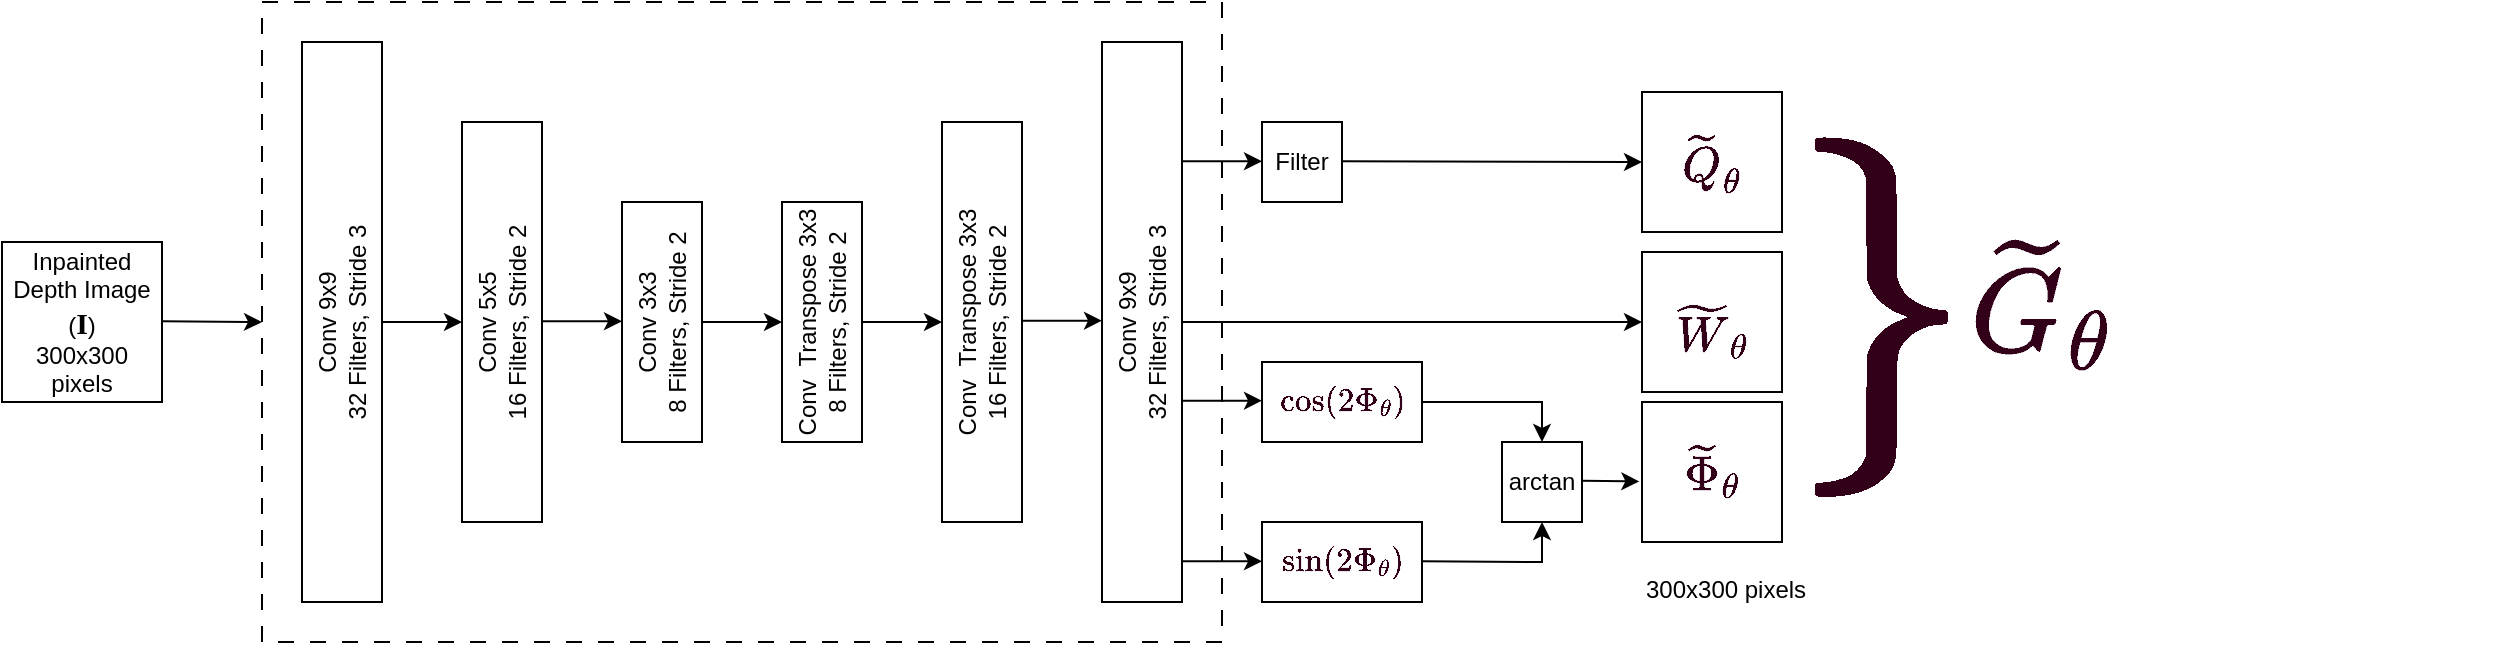 <mxfile version="25.0.3" pages="2">
  <diagram name="Page-1" id="3NkPEegQpbnoy04LoR7H">
    <mxGraphModel dx="908" dy="529" grid="1" gridSize="10" guides="1" tooltips="1" connect="1" arrows="1" fold="1" page="1" pageScale="1" pageWidth="1169" pageHeight="827" math="1" shadow="0">
      <root>
        <mxCell id="0" />
        <mxCell id="1" parent="0" />
        <mxCell id="99oMwOxSA2TOYPoTBWzr-1" value="Conv 9x9&lt;div&gt;32 Filters, Stride 3&lt;/div&gt;" style="rounded=0;whiteSpace=wrap;html=1;rotation=-90;" vertex="1" parent="1">
          <mxGeometry x="40" y="160" width="280" height="40" as="geometry" />
        </mxCell>
        <mxCell id="99oMwOxSA2TOYPoTBWzr-2" value="Conv 9x9&lt;div&gt;32 Filters, Stride 3&lt;/div&gt;" style="rounded=0;whiteSpace=wrap;html=1;rotation=-90;" vertex="1" parent="1">
          <mxGeometry x="440" y="160" width="280" height="40" as="geometry" />
        </mxCell>
        <mxCell id="99oMwOxSA2TOYPoTBWzr-3" value="Conv 5x5&lt;div&gt;16 Filters, Stride 2&lt;/div&gt;" style="rounded=0;whiteSpace=wrap;html=1;rotation=-90;" vertex="1" parent="1">
          <mxGeometry x="160" y="160" width="200" height="40" as="geometry" />
        </mxCell>
        <mxCell id="99oMwOxSA2TOYPoTBWzr-4" value="Conv&amp;nbsp; Transpose 3x3&lt;div&gt;8 Filters, Stride 2&lt;/div&gt;" style="rounded=0;whiteSpace=wrap;html=1;rotation=-90;" vertex="1" parent="1">
          <mxGeometry x="360" y="160" width="120" height="40" as="geometry" />
        </mxCell>
        <mxCell id="99oMwOxSA2TOYPoTBWzr-5" value="Conv&amp;nbsp; Transpose 3x3&lt;div&gt;16 Filters, Stride 2&lt;/div&gt;" style="rounded=0;whiteSpace=wrap;html=1;rotation=-90;" vertex="1" parent="1">
          <mxGeometry x="400" y="160" width="200" height="40" as="geometry" />
        </mxCell>
        <mxCell id="99oMwOxSA2TOYPoTBWzr-6" value="Conv 3x3&lt;div&gt;8 Filters, Stride 2&lt;/div&gt;" style="rounded=0;whiteSpace=wrap;html=1;rotation=-90;" vertex="1" parent="1">
          <mxGeometry x="280" y="160" width="120" height="40" as="geometry" />
        </mxCell>
        <mxCell id="99oMwOxSA2TOYPoTBWzr-8" value="" style="endArrow=classic;html=1;rounded=0;exitX=0.5;exitY=1;exitDx=0;exitDy=0;" edge="1" parent="1" source="99oMwOxSA2TOYPoTBWzr-1">
          <mxGeometry width="50" height="50" relative="1" as="geometry">
            <mxPoint x="190" y="230" as="sourcePoint" />
            <mxPoint x="240" y="180" as="targetPoint" />
          </mxGeometry>
        </mxCell>
        <mxCell id="99oMwOxSA2TOYPoTBWzr-9" value="" style="endArrow=classic;html=1;rounded=0;exitX=0.5;exitY=1;exitDx=0;exitDy=0;" edge="1" parent="1">
          <mxGeometry width="50" height="50" relative="1" as="geometry">
            <mxPoint x="280" y="179.67" as="sourcePoint" />
            <mxPoint x="320" y="179.67" as="targetPoint" />
          </mxGeometry>
        </mxCell>
        <mxCell id="99oMwOxSA2TOYPoTBWzr-13" value="Filter" style="whiteSpace=wrap;html=1;aspect=fixed;" vertex="1" parent="1">
          <mxGeometry x="640" y="80" width="40" height="40" as="geometry" />
        </mxCell>
        <mxCell id="99oMwOxSA2TOYPoTBWzr-18" value="" style="rounded=0;whiteSpace=wrap;html=1;fillColor=none;" vertex="1" parent="1">
          <mxGeometry x="640" y="200" width="80" height="40" as="geometry" />
        </mxCell>
        <mxCell id="99oMwOxSA2TOYPoTBWzr-19" value="&lt;span style=&quot;font-family: SFMono-Regular, Menlo, Monaco, Consolas, &amp;quot;Liberation Mono&amp;quot;, &amp;quot;Courier New&amp;quot;, monospace; font-size: 14px; text-align: left; background-color: rgb(255, 255, 255);&quot;&gt;&lt;font color=&quot;#33001a&quot;&gt;` sin(2 Phi_theta)`&lt;/font&gt;&lt;/span&gt;" style="text;html=1;align=center;verticalAlign=middle;whiteSpace=wrap;rounded=0;" vertex="1" parent="1">
          <mxGeometry x="650" y="285" width="60" height="30" as="geometry" />
        </mxCell>
        <mxCell id="99oMwOxSA2TOYPoTBWzr-20" value="300x300 pixels" style="text;html=1;whiteSpace=wrap;overflow=hidden;rounded=0;" vertex="1" parent="1">
          <mxGeometry x="830" y="300" width="90" height="20" as="geometry" />
        </mxCell>
        <mxCell id="99oMwOxSA2TOYPoTBWzr-21" value="&lt;span style=&quot;font-family: SFMono-Regular, Menlo, Monaco, Consolas, &amp;quot;Liberation Mono&amp;quot;, &amp;quot;Courier New&amp;quot;, monospace; font-size: 14px; text-align: left; background-color: rgb(255, 255, 255);&quot;&gt;&lt;font color=&quot;#33001a&quot;&gt;` cos(2 Phi_theta)`&lt;/font&gt;&lt;/span&gt;" style="text;html=1;align=center;verticalAlign=middle;whiteSpace=wrap;rounded=0;" vertex="1" parent="1">
          <mxGeometry x="650" y="205" width="60" height="30" as="geometry" />
        </mxCell>
        <mxCell id="99oMwOxSA2TOYPoTBWzr-22" value="" style="rounded=0;whiteSpace=wrap;html=1;fillColor=none;" vertex="1" parent="1">
          <mxGeometry x="640" y="280" width="80" height="40" as="geometry" />
        </mxCell>
        <mxCell id="99oMwOxSA2TOYPoTBWzr-23" value="arctan" style="whiteSpace=wrap;html=1;aspect=fixed;" vertex="1" parent="1">
          <mxGeometry x="760" y="240" width="40" height="40" as="geometry" />
        </mxCell>
        <mxCell id="99oMwOxSA2TOYPoTBWzr-24" value="&lt;span style=&quot;text-align: left; background-color: rgb(255, 255, 255);&quot;&gt;&lt;font face=&quot;Times New Roman&quot; style=&quot;font-size: 24px;&quot; color=&quot;#33001a&quot;&gt;` tilde(\textbW)_theta`&lt;/font&gt;&lt;/span&gt;" style="text;html=1;align=center;verticalAlign=middle;whiteSpace=wrap;rounded=0;fontStyle=0" vertex="1" parent="1">
          <mxGeometry x="835" y="170" width="60" height="30" as="geometry" />
        </mxCell>
        <mxCell id="99oMwOxSA2TOYPoTBWzr-26" value="&lt;span style=&quot;text-align: left; background-color: rgb(255, 255, 255);&quot;&gt;&lt;font face=&quot;Times New Roman&quot; style=&quot;font-size: 24px;&quot; color=&quot;#33001a&quot;&gt;` tilde(\textb Phi)_theta`&lt;/font&gt;&lt;/span&gt;" style="text;html=1;align=center;verticalAlign=middle;whiteSpace=wrap;rounded=0;" vertex="1" parent="1">
          <mxGeometry x="835" y="240" width="60" height="30" as="geometry" />
        </mxCell>
        <mxCell id="99oMwOxSA2TOYPoTBWzr-27" value="&lt;span style=&quot;text-align: left; background-color: rgb(255, 255, 255);&quot;&gt;&lt;font face=&quot;Times New Roman&quot; style=&quot;font-size: 24px;&quot; color=&quot;#33001a&quot;&gt;` tilde(\textbQ)_theta`&lt;/font&gt;&lt;/span&gt;" style="text;html=1;align=center;verticalAlign=middle;whiteSpace=wrap;rounded=0;" vertex="1" parent="1">
          <mxGeometry x="835" y="85" width="60" height="30" as="geometry" />
        </mxCell>
        <mxCell id="99oMwOxSA2TOYPoTBWzr-29" value="" style="whiteSpace=wrap;html=1;aspect=fixed;fillColor=none;" vertex="1" parent="1">
          <mxGeometry x="830" y="65" width="70" height="70" as="geometry" />
        </mxCell>
        <mxCell id="99oMwOxSA2TOYPoTBWzr-30" value="" style="whiteSpace=wrap;html=1;aspect=fixed;fillColor=none;" vertex="1" parent="1">
          <mxGeometry x="830" y="145" width="70" height="70" as="geometry" />
        </mxCell>
        <mxCell id="99oMwOxSA2TOYPoTBWzr-31" value="" style="whiteSpace=wrap;html=1;aspect=fixed;fillColor=none;" vertex="1" parent="1">
          <mxGeometry x="830" y="220" width="70" height="70" as="geometry" />
        </mxCell>
        <mxCell id="99oMwOxSA2TOYPoTBWzr-32" value="&lt;span style=&quot;text-align: left; background-color: rgb(255, 255, 255);&quot;&gt;&lt;font style=&quot;&quot; color=&quot;#33001a&quot;&gt;&lt;font style=&quot;font-size: 150px;&quot; face=&quot;SFMono-Regular, Menlo, Monaco, Consolas, Liberation Mono, Courier New, monospace&quot;&gt;&lt;span style=&quot;line-height: 100%;&quot;&gt;`}`&lt;/span&gt;&lt;/font&gt;&lt;/font&gt;&lt;/span&gt;" style="text;html=1;align=center;verticalAlign=middle;whiteSpace=wrap;rounded=0;" vertex="1" parent="1">
          <mxGeometry x="920" y="90" width="60" height="180" as="geometry" />
        </mxCell>
        <mxCell id="99oMwOxSA2TOYPoTBWzr-34" value="&lt;span style=&quot;font-family: SFMono-Regular, Menlo, Monaco, Consolas, &amp;quot;Liberation Mono&amp;quot;, &amp;quot;Courier New&amp;quot;, monospace; text-align: left; background-color: rgb(255, 255, 255);&quot;&gt;&lt;font style=&quot;font-size: 50px;&quot; color=&quot;#33001a&quot;&gt;` tilde(G)_theta`&lt;/font&gt;&lt;/span&gt;" style="text;html=1;align=center;verticalAlign=middle;whiteSpace=wrap;rounded=0;" vertex="1" parent="1">
          <mxGeometry x="1000" y="109" width="60" height="126" as="geometry" />
        </mxCell>
        <mxCell id="99oMwOxSA2TOYPoTBWzr-35" value="" style="endArrow=classic;html=1;rounded=0;exitX=0.5;exitY=1;exitDx=0;exitDy=0;" edge="1" parent="1">
          <mxGeometry width="50" height="50" relative="1" as="geometry">
            <mxPoint x="360" y="180" as="sourcePoint" />
            <mxPoint x="400" y="180" as="targetPoint" />
          </mxGeometry>
        </mxCell>
        <mxCell id="99oMwOxSA2TOYPoTBWzr-36" value="" style="endArrow=classic;html=1;rounded=0;exitX=0.5;exitY=1;exitDx=0;exitDy=0;" edge="1" parent="1">
          <mxGeometry width="50" height="50" relative="1" as="geometry">
            <mxPoint x="440" y="180" as="sourcePoint" />
            <mxPoint x="480" y="180" as="targetPoint" />
          </mxGeometry>
        </mxCell>
        <mxCell id="99oMwOxSA2TOYPoTBWzr-37" value="" style="endArrow=classic;html=1;rounded=0;exitX=0.5;exitY=1;exitDx=0;exitDy=0;" edge="1" parent="1">
          <mxGeometry width="50" height="50" relative="1" as="geometry">
            <mxPoint x="520" y="179.33" as="sourcePoint" />
            <mxPoint x="560" y="179.33" as="targetPoint" />
          </mxGeometry>
        </mxCell>
        <mxCell id="99oMwOxSA2TOYPoTBWzr-38" value="" style="endArrow=classic;html=1;rounded=0;exitX=0.5;exitY=1;exitDx=0;exitDy=0;" edge="1" parent="1">
          <mxGeometry width="50" height="50" relative="1" as="geometry">
            <mxPoint x="600" y="299.67" as="sourcePoint" />
            <mxPoint x="640" y="299.67" as="targetPoint" />
          </mxGeometry>
        </mxCell>
        <mxCell id="99oMwOxSA2TOYPoTBWzr-39" value="" style="endArrow=classic;html=1;rounded=0;exitX=0.5;exitY=1;exitDx=0;exitDy=0;" edge="1" parent="1">
          <mxGeometry width="50" height="50" relative="1" as="geometry">
            <mxPoint x="600" y="219.33" as="sourcePoint" />
            <mxPoint x="640" y="219.33" as="targetPoint" />
          </mxGeometry>
        </mxCell>
        <mxCell id="99oMwOxSA2TOYPoTBWzr-40" value="" style="endArrow=classic;html=1;rounded=0;exitX=0.5;exitY=1;exitDx=0;exitDy=0;" edge="1" parent="1">
          <mxGeometry width="50" height="50" relative="1" as="geometry">
            <mxPoint x="600" y="99.67" as="sourcePoint" />
            <mxPoint x="640" y="99.67" as="targetPoint" />
          </mxGeometry>
        </mxCell>
        <mxCell id="99oMwOxSA2TOYPoTBWzr-41" value="" style="endArrow=classic;html=1;rounded=0;exitX=0.5;exitY=1;exitDx=0;exitDy=0;entryX=0;entryY=0.5;entryDx=0;entryDy=0;" edge="1" parent="1" target="99oMwOxSA2TOYPoTBWzr-30">
          <mxGeometry width="50" height="50" relative="1" as="geometry">
            <mxPoint x="600" y="180" as="sourcePoint" />
            <mxPoint x="800" y="180" as="targetPoint" />
          </mxGeometry>
        </mxCell>
        <mxCell id="99oMwOxSA2TOYPoTBWzr-42" value="" style="endArrow=classic;html=1;rounded=0;exitX=0.5;exitY=1;exitDx=0;exitDy=0;entryX=0.5;entryY=0;entryDx=0;entryDy=0;" edge="1" parent="1" target="99oMwOxSA2TOYPoTBWzr-23">
          <mxGeometry width="50" height="50" relative="1" as="geometry">
            <mxPoint x="720" y="220" as="sourcePoint" />
            <mxPoint x="760" y="220" as="targetPoint" />
            <Array as="points">
              <mxPoint x="780" y="220" />
            </Array>
          </mxGeometry>
        </mxCell>
        <mxCell id="99oMwOxSA2TOYPoTBWzr-43" value="" style="endArrow=classic;html=1;rounded=0;exitX=0.5;exitY=1;exitDx=0;exitDy=0;entryX=-0.019;entryY=0.567;entryDx=0;entryDy=0;entryPerimeter=0;" edge="1" parent="1" target="99oMwOxSA2TOYPoTBWzr-31">
          <mxGeometry width="50" height="50" relative="1" as="geometry">
            <mxPoint x="800" y="259.33" as="sourcePoint" />
            <mxPoint x="840" y="259.33" as="targetPoint" />
          </mxGeometry>
        </mxCell>
        <mxCell id="99oMwOxSA2TOYPoTBWzr-44" value="" style="endArrow=classic;html=1;rounded=0;exitX=0.5;exitY=1;exitDx=0;exitDy=0;" edge="1" parent="1">
          <mxGeometry width="50" height="50" relative="1" as="geometry">
            <mxPoint x="680" y="99.67" as="sourcePoint" />
            <mxPoint x="830" y="100" as="targetPoint" />
          </mxGeometry>
        </mxCell>
        <mxCell id="99oMwOxSA2TOYPoTBWzr-45" value="" style="endArrow=classic;html=1;rounded=0;exitX=0.5;exitY=1;exitDx=0;exitDy=0;entryX=0.5;entryY=1;entryDx=0;entryDy=0;" edge="1" parent="1" target="99oMwOxSA2TOYPoTBWzr-23">
          <mxGeometry width="50" height="50" relative="1" as="geometry">
            <mxPoint x="720" y="299.67" as="sourcePoint" />
            <mxPoint x="760" y="299.67" as="targetPoint" />
            <Array as="points">
              <mxPoint x="780" y="300" />
            </Array>
          </mxGeometry>
        </mxCell>
        <mxCell id="99oMwOxSA2TOYPoTBWzr-46" value="" style="rounded=0;whiteSpace=wrap;html=1;dashed=1;dashPattern=8 8;fillColor=none;" vertex="1" parent="1">
          <mxGeometry x="140" y="20" width="480" height="320" as="geometry" />
        </mxCell>
        <mxCell id="99oMwOxSA2TOYPoTBWzr-47" value="Inpainted&lt;div&gt;Depth Image (&lt;font style=&quot;font-size: 15px;&quot; face=&quot;Times New Roman&quot;&gt;&lt;b style=&quot;&quot;&gt;I&lt;/b&gt;&lt;/font&gt;)&lt;/div&gt;&lt;div&gt;300x300 pixels&lt;/div&gt;" style="whiteSpace=wrap;html=1;aspect=fixed;" vertex="1" parent="1">
          <mxGeometry x="10" y="140" width="80" height="80" as="geometry" />
        </mxCell>
        <mxCell id="99oMwOxSA2TOYPoTBWzr-48" value="" style="endArrow=classic;html=1;rounded=0;exitX=0.5;exitY=1;exitDx=0;exitDy=0;entryX=0;entryY=0.5;entryDx=0;entryDy=0;" edge="1" parent="1" target="99oMwOxSA2TOYPoTBWzr-46">
          <mxGeometry width="50" height="50" relative="1" as="geometry">
            <mxPoint x="90" y="179.66" as="sourcePoint" />
            <mxPoint x="119" y="180.33" as="targetPoint" />
          </mxGeometry>
        </mxCell>
      </root>
    </mxGraphModel>
  </diagram>
  <diagram id="iB9Msrg3VeEgENdm1uEp" name="Page-2">
    <mxGraphModel dx="1362" dy="793" grid="1" gridSize="10" guides="1" tooltips="1" connect="1" arrows="1" fold="1" page="1" pageScale="1" pageWidth="1169" pageHeight="827" math="1" shadow="0">
      <root>
        <mxCell id="0" />
        <mxCell id="1" parent="0" />
        <mxCell id="SluvS928VfAoeRTBhuKv-1" value="&lt;span style=&quot;font-family: SFMono-Regular, Menlo, Monaco, Consolas, &amp;quot;Liberation Mono&amp;quot;, &amp;quot;Courier New&amp;quot;, monospace; font-size: 14px; text-align: left; background-color: rgb(255, 255, 255);&quot;&gt;&lt;font color=&quot;#33001a&quot;&gt;` sin(2 Phi_theta)`&lt;/font&gt;&lt;/span&gt;" style="text;html=1;align=center;verticalAlign=middle;whiteSpace=wrap;rounded=0;" vertex="1" parent="1">
          <mxGeometry x="610" y="470" width="60" height="30" as="geometry" />
        </mxCell>
      </root>
    </mxGraphModel>
  </diagram>
</mxfile>
